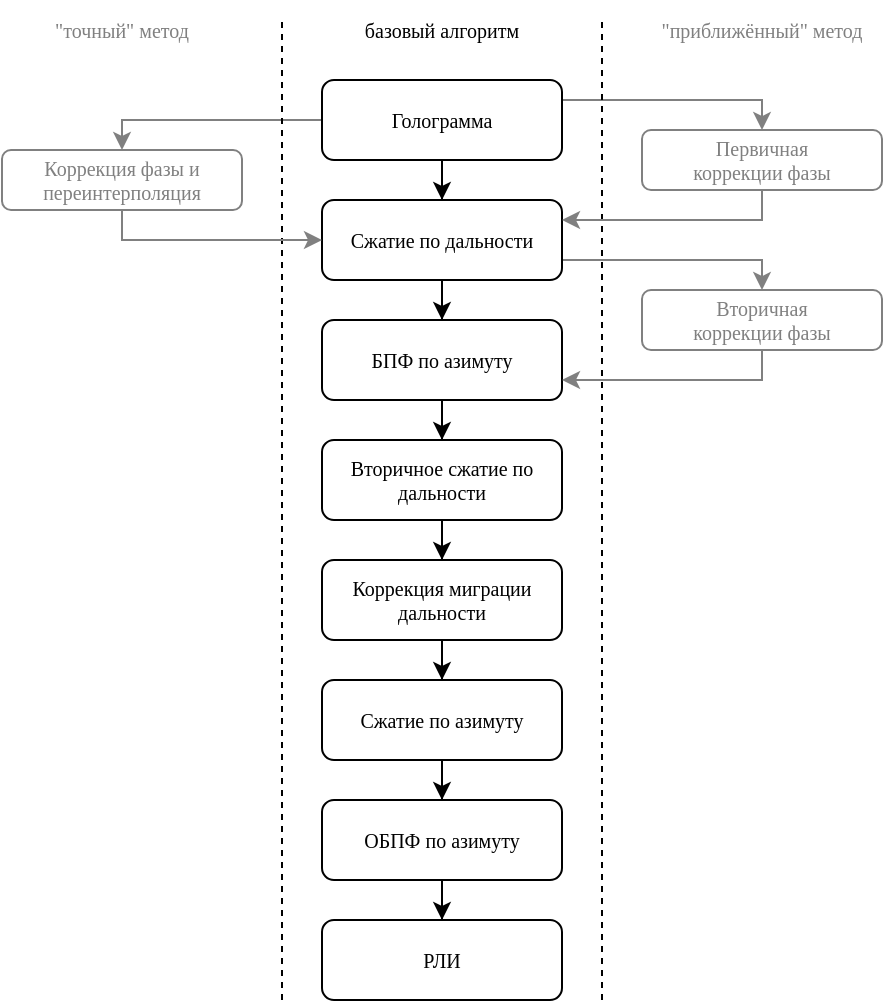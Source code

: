 <mxfile version="26.0.9">
  <diagram id="C5RBs43oDa-KdzZeNtuy" name="Page-1">
    <mxGraphModel dx="1050" dy="621" grid="1" gridSize="5" guides="1" tooltips="1" connect="1" arrows="1" fold="1" page="1" pageScale="1" pageWidth="827" pageHeight="1169" math="0" shadow="0">
      <root>
        <mxCell id="WIyWlLk6GJQsqaUBKTNV-0" />
        <mxCell id="WIyWlLk6GJQsqaUBKTNV-1" parent="WIyWlLk6GJQsqaUBKTNV-0" />
        <mxCell id="jhQMKRMtoGd_tm8R5ob7-6" value="" style="edgeStyle=orthogonalEdgeStyle;rounded=0;orthogonalLoop=1;jettySize=auto;fontFamily=JetBrains Mono;fontSize=10;" parent="WIyWlLk6GJQsqaUBKTNV-1" source="WIyWlLk6GJQsqaUBKTNV-3" target="jhQMKRMtoGd_tm8R5ob7-5" edge="1">
          <mxGeometry relative="1" as="geometry" />
        </mxCell>
        <mxCell id="jhQMKRMtoGd_tm8R5ob7-36" value="" style="edgeStyle=orthogonalEdgeStyle;rounded=0;orthogonalLoop=1;jettySize=auto;exitX=0;exitY=0.5;exitDx=0;exitDy=0;entryX=0.5;entryY=0;entryDx=0;entryDy=0;strokeColor=#808080;fontFamily=JetBrains Mono;fontSize=10;" parent="WIyWlLk6GJQsqaUBKTNV-1" source="WIyWlLk6GJQsqaUBKTNV-3" target="jhQMKRMtoGd_tm8R5ob7-32" edge="1">
          <mxGeometry relative="1" as="geometry">
            <Array as="points">
              <mxPoint x="180" y="100" />
            </Array>
          </mxGeometry>
        </mxCell>
        <mxCell id="jhQMKRMtoGd_tm8R5ob7-44" value="" style="edgeStyle=orthogonalEdgeStyle;rounded=0;orthogonalLoop=1;jettySize=auto;exitX=1;exitY=0.25;exitDx=0;exitDy=0;entryX=0.5;entryY=0;entryDx=0;entryDy=0;strokeColor=light-dark(#808080, #ededed);fontFamily=JetBrains Mono;fontSize=10;" parent="WIyWlLk6GJQsqaUBKTNV-1" source="WIyWlLk6GJQsqaUBKTNV-3" target="jhQMKRMtoGd_tm8R5ob7-38" edge="1">
          <mxGeometry relative="1" as="geometry">
            <Array as="points">
              <mxPoint x="500" y="90" />
            </Array>
          </mxGeometry>
        </mxCell>
        <mxCell id="WIyWlLk6GJQsqaUBKTNV-3" value="Голограмма" style="rounded=1;fontSize=10;glass=0;strokeWidth=1;shadow=0;fontFamily=JetBrains Mono;whiteSpace=wrap;" parent="WIyWlLk6GJQsqaUBKTNV-1" vertex="1">
          <mxGeometry x="280" y="80" width="120" height="40" as="geometry" />
        </mxCell>
        <mxCell id="jhQMKRMtoGd_tm8R5ob7-14" value="" style="edgeStyle=orthogonalEdgeStyle;rounded=0;orthogonalLoop=1;jettySize=auto;fontFamily=JetBrains Mono;fontSize=10;" parent="WIyWlLk6GJQsqaUBKTNV-1" source="jhQMKRMtoGd_tm8R5ob7-5" target="jhQMKRMtoGd_tm8R5ob7-13" edge="1">
          <mxGeometry relative="1" as="geometry" />
        </mxCell>
        <mxCell id="jhQMKRMtoGd_tm8R5ob7-42" value="" style="edgeStyle=orthogonalEdgeStyle;rounded=0;orthogonalLoop=1;jettySize=auto;exitX=1;exitY=0.75;exitDx=0;exitDy=0;entryX=0.5;entryY=0;entryDx=0;entryDy=0;strokeColor=light-dark(#808080, #ededed);fontFamily=JetBrains Mono;fontSize=10;" parent="WIyWlLk6GJQsqaUBKTNV-1" source="jhQMKRMtoGd_tm8R5ob7-5" target="jhQMKRMtoGd_tm8R5ob7-41" edge="1">
          <mxGeometry relative="1" as="geometry">
            <Array as="points">
              <mxPoint x="500" y="170" />
            </Array>
          </mxGeometry>
        </mxCell>
        <mxCell id="jhQMKRMtoGd_tm8R5ob7-5" value="Сжатие по дальности" style="rounded=1;glass=0;strokeWidth=1;shadow=0;fontFamily=JetBrains Mono;fontSize=10;whiteSpace=wrap;" parent="WIyWlLk6GJQsqaUBKTNV-1" vertex="1">
          <mxGeometry x="280" y="140" width="120" height="40" as="geometry" />
        </mxCell>
        <mxCell id="jhQMKRMtoGd_tm8R5ob7-16" value="" style="edgeStyle=orthogonalEdgeStyle;rounded=0;orthogonalLoop=1;jettySize=auto;fontFamily=JetBrains Mono;fontSize=10;" parent="WIyWlLk6GJQsqaUBKTNV-1" source="jhQMKRMtoGd_tm8R5ob7-13" target="jhQMKRMtoGd_tm8R5ob7-15" edge="1">
          <mxGeometry relative="1" as="geometry" />
        </mxCell>
        <mxCell id="jhQMKRMtoGd_tm8R5ob7-13" value="БПФ по азимуту" style="rounded=1;glass=0;strokeWidth=1;shadow=0;fontFamily=JetBrains Mono;fontSize=10;whiteSpace=wrap;" parent="WIyWlLk6GJQsqaUBKTNV-1" vertex="1">
          <mxGeometry x="280" y="200" width="120" height="40" as="geometry" />
        </mxCell>
        <mxCell id="jhQMKRMtoGd_tm8R5ob7-18" value="" style="edgeStyle=orthogonalEdgeStyle;rounded=0;orthogonalLoop=1;jettySize=auto;fontFamily=JetBrains Mono;fontSize=10;" parent="WIyWlLk6GJQsqaUBKTNV-1" source="jhQMKRMtoGd_tm8R5ob7-15" target="jhQMKRMtoGd_tm8R5ob7-17" edge="1">
          <mxGeometry relative="1" as="geometry" />
        </mxCell>
        <mxCell id="jhQMKRMtoGd_tm8R5ob7-15" value="Вторичное сжатие по дальности" style="rounded=1;glass=0;strokeWidth=1;shadow=0;fontFamily=JetBrains Mono;fontSize=10;whiteSpace=wrap;" parent="WIyWlLk6GJQsqaUBKTNV-1" vertex="1">
          <mxGeometry x="280" y="260" width="120" height="40" as="geometry" />
        </mxCell>
        <mxCell id="jhQMKRMtoGd_tm8R5ob7-20" value="" style="edgeStyle=orthogonalEdgeStyle;rounded=0;orthogonalLoop=1;jettySize=auto;fontFamily=JetBrains Mono;fontSize=10;" parent="WIyWlLk6GJQsqaUBKTNV-1" source="jhQMKRMtoGd_tm8R5ob7-17" target="jhQMKRMtoGd_tm8R5ob7-19" edge="1">
          <mxGeometry relative="1" as="geometry" />
        </mxCell>
        <mxCell id="jhQMKRMtoGd_tm8R5ob7-17" value="Коррекция миграции дальности" style="rounded=1;glass=0;strokeWidth=1;shadow=0;fontFamily=JetBrains Mono;fontSize=10;whiteSpace=wrap;" parent="WIyWlLk6GJQsqaUBKTNV-1" vertex="1">
          <mxGeometry x="280" y="320" width="120" height="40" as="geometry" />
        </mxCell>
        <mxCell id="jhQMKRMtoGd_tm8R5ob7-22" value="" style="edgeStyle=orthogonalEdgeStyle;rounded=0;orthogonalLoop=1;jettySize=auto;fontFamily=JetBrains Mono;fontSize=10;" parent="WIyWlLk6GJQsqaUBKTNV-1" source="jhQMKRMtoGd_tm8R5ob7-19" target="jhQMKRMtoGd_tm8R5ob7-21" edge="1">
          <mxGeometry relative="1" as="geometry" />
        </mxCell>
        <mxCell id="jhQMKRMtoGd_tm8R5ob7-19" value="Сжатие по азимуту" style="rounded=1;glass=0;strokeWidth=1;shadow=0;fontFamily=JetBrains Mono;fontSize=10;whiteSpace=wrap;" parent="WIyWlLk6GJQsqaUBKTNV-1" vertex="1">
          <mxGeometry x="280" y="380" width="120" height="40" as="geometry" />
        </mxCell>
        <mxCell id="jhQMKRMtoGd_tm8R5ob7-24" value="" style="edgeStyle=orthogonalEdgeStyle;rounded=0;orthogonalLoop=1;jettySize=auto;fontFamily=JetBrains Mono;fontSize=10;" parent="WIyWlLk6GJQsqaUBKTNV-1" source="jhQMKRMtoGd_tm8R5ob7-21" target="jhQMKRMtoGd_tm8R5ob7-23" edge="1">
          <mxGeometry relative="1" as="geometry" />
        </mxCell>
        <mxCell id="jhQMKRMtoGd_tm8R5ob7-21" value="ОБПФ по азимуту" style="rounded=1;glass=0;strokeWidth=1;shadow=0;fontFamily=JetBrains Mono;fontSize=10;whiteSpace=wrap;" parent="WIyWlLk6GJQsqaUBKTNV-1" vertex="1">
          <mxGeometry x="280" y="440" width="120" height="40" as="geometry" />
        </mxCell>
        <mxCell id="jhQMKRMtoGd_tm8R5ob7-23" value="РЛИ" style="rounded=1;glass=0;strokeWidth=1;shadow=0;fontFamily=JetBrains Mono;fontSize=10;whiteSpace=wrap;" parent="WIyWlLk6GJQsqaUBKTNV-1" vertex="1">
          <mxGeometry x="280" y="500" width="120" height="40" as="geometry" />
        </mxCell>
        <mxCell id="jhQMKRMtoGd_tm8R5ob7-25" value="" style="endArrow=none;dashed=1;rounded=0;fontFamily=JetBrains Mono;fontSize=10;" parent="WIyWlLk6GJQsqaUBKTNV-1" edge="1">
          <mxGeometry width="50" height="50" relative="1" as="geometry">
            <mxPoint x="260" y="540" as="sourcePoint" />
            <mxPoint x="260" y="50" as="targetPoint" />
          </mxGeometry>
        </mxCell>
        <mxCell id="jhQMKRMtoGd_tm8R5ob7-26" value="" style="endArrow=none;dashed=1;rounded=0;fontFamily=JetBrains Mono;fontSize=10;" parent="WIyWlLk6GJQsqaUBKTNV-1" edge="1">
          <mxGeometry width="50" height="50" relative="1" as="geometry">
            <mxPoint x="420" y="540" as="sourcePoint" />
            <mxPoint x="420" y="50" as="targetPoint" />
          </mxGeometry>
        </mxCell>
        <mxCell id="jhQMKRMtoGd_tm8R5ob7-27" value="&quot;точный&quot; метод" style="text;align=center;verticalAlign=middle;rounded=0;fontFamily=JetBrains Mono;fontSize=10;fontColor=light-dark(#808080, #ededed);whiteSpace=wrap;" parent="WIyWlLk6GJQsqaUBKTNV-1" vertex="1">
          <mxGeometry x="130" y="40" width="100" height="30" as="geometry" />
        </mxCell>
        <mxCell id="jhQMKRMtoGd_tm8R5ob7-28" value="базовый алгоритм" style="text;align=center;verticalAlign=middle;rounded=0;fontFamily=JetBrains Mono;fontSize=10;whiteSpace=wrap;" parent="WIyWlLk6GJQsqaUBKTNV-1" vertex="1">
          <mxGeometry x="290" y="40" width="100" height="30" as="geometry" />
        </mxCell>
        <mxCell id="jhQMKRMtoGd_tm8R5ob7-29" value="&quot;приближённый&quot; метод" style="text;align=center;verticalAlign=middle;rounded=0;fontFamily=JetBrains Mono;fontSize=10;fontColor=light-dark(#808080, #ededed);whiteSpace=wrap;" parent="WIyWlLk6GJQsqaUBKTNV-1" vertex="1">
          <mxGeometry x="435" y="40" width="130" height="30" as="geometry" />
        </mxCell>
        <mxCell id="jhQMKRMtoGd_tm8R5ob7-37" value="" style="edgeStyle=orthogonalEdgeStyle;rounded=0;orthogonalLoop=1;jettySize=auto;exitX=0.5;exitY=1;exitDx=0;exitDy=0;entryX=0;entryY=0.5;entryDx=0;entryDy=0;strokeColor=#808080;fontFamily=JetBrains Mono;fontSize=10;" parent="WIyWlLk6GJQsqaUBKTNV-1" source="jhQMKRMtoGd_tm8R5ob7-32" target="jhQMKRMtoGd_tm8R5ob7-5" edge="1">
          <mxGeometry relative="1" as="geometry">
            <Array as="points">
              <mxPoint x="180" y="160" />
            </Array>
          </mxGeometry>
        </mxCell>
        <mxCell id="jhQMKRMtoGd_tm8R5ob7-32" value="Коррекция фазы и переинтерполяция" style="rounded=1;fontSize=10;glass=0;strokeWidth=1;shadow=0;fontFamily=JetBrains Mono;strokeColor=light-dark(#808080, #535353);fontColor=#808080;whiteSpace=wrap;" parent="WIyWlLk6GJQsqaUBKTNV-1" vertex="1">
          <mxGeometry x="120" y="115" width="120" height="30" as="geometry" />
        </mxCell>
        <mxCell id="jhQMKRMtoGd_tm8R5ob7-40" value="" style="edgeStyle=orthogonalEdgeStyle;rounded=0;orthogonalLoop=1;jettySize=auto;exitX=0.5;exitY=1;exitDx=0;exitDy=0;entryX=1;entryY=0.25;entryDx=0;entryDy=0;strokeColor=light-dark(#808080, #ededed);fontFamily=JetBrains Mono;fontSize=10;" parent="WIyWlLk6GJQsqaUBKTNV-1" source="jhQMKRMtoGd_tm8R5ob7-38" target="jhQMKRMtoGd_tm8R5ob7-5" edge="1">
          <mxGeometry relative="1" as="geometry">
            <Array as="points">
              <mxPoint x="500" y="150" />
            </Array>
          </mxGeometry>
        </mxCell>
        <mxCell id="jhQMKRMtoGd_tm8R5ob7-38" value="Первичная&#xa;коррекции фазы" style="rounded=1;fontSize=10;glass=0;strokeWidth=1;shadow=0;fontFamily=JetBrains Mono;strokeColor=light-dark(#808080, #535353);fontColor=#808080;whiteSpace=wrap;" parent="WIyWlLk6GJQsqaUBKTNV-1" vertex="1">
          <mxGeometry x="440" y="105" width="120" height="30" as="geometry" />
        </mxCell>
        <mxCell id="jhQMKRMtoGd_tm8R5ob7-45" value="" style="edgeStyle=orthogonalEdgeStyle;rounded=0;orthogonalLoop=1;jettySize=auto;exitX=0.5;exitY=1;exitDx=0;exitDy=0;entryX=1;entryY=0.75;entryDx=0;entryDy=0;strokeColor=light-dark(#808080, #ededed);fontFamily=JetBrains Mono;fontSize=10;" parent="WIyWlLk6GJQsqaUBKTNV-1" source="jhQMKRMtoGd_tm8R5ob7-41" target="jhQMKRMtoGd_tm8R5ob7-13" edge="1">
          <mxGeometry relative="1" as="geometry">
            <Array as="points">
              <mxPoint x="500" y="230" />
            </Array>
          </mxGeometry>
        </mxCell>
        <mxCell id="jhQMKRMtoGd_tm8R5ob7-41" value="Вторичная&#xa;коррекции фазы" style="rounded=1;fontSize=10;glass=0;strokeWidth=1;shadow=0;fontFamily=JetBrains Mono;strokeColor=light-dark(#808080, #535353);fontColor=#808080;whiteSpace=wrap;" parent="WIyWlLk6GJQsqaUBKTNV-1" vertex="1">
          <mxGeometry x="440" y="185" width="120" height="30" as="geometry" />
        </mxCell>
      </root>
    </mxGraphModel>
  </diagram>
</mxfile>
